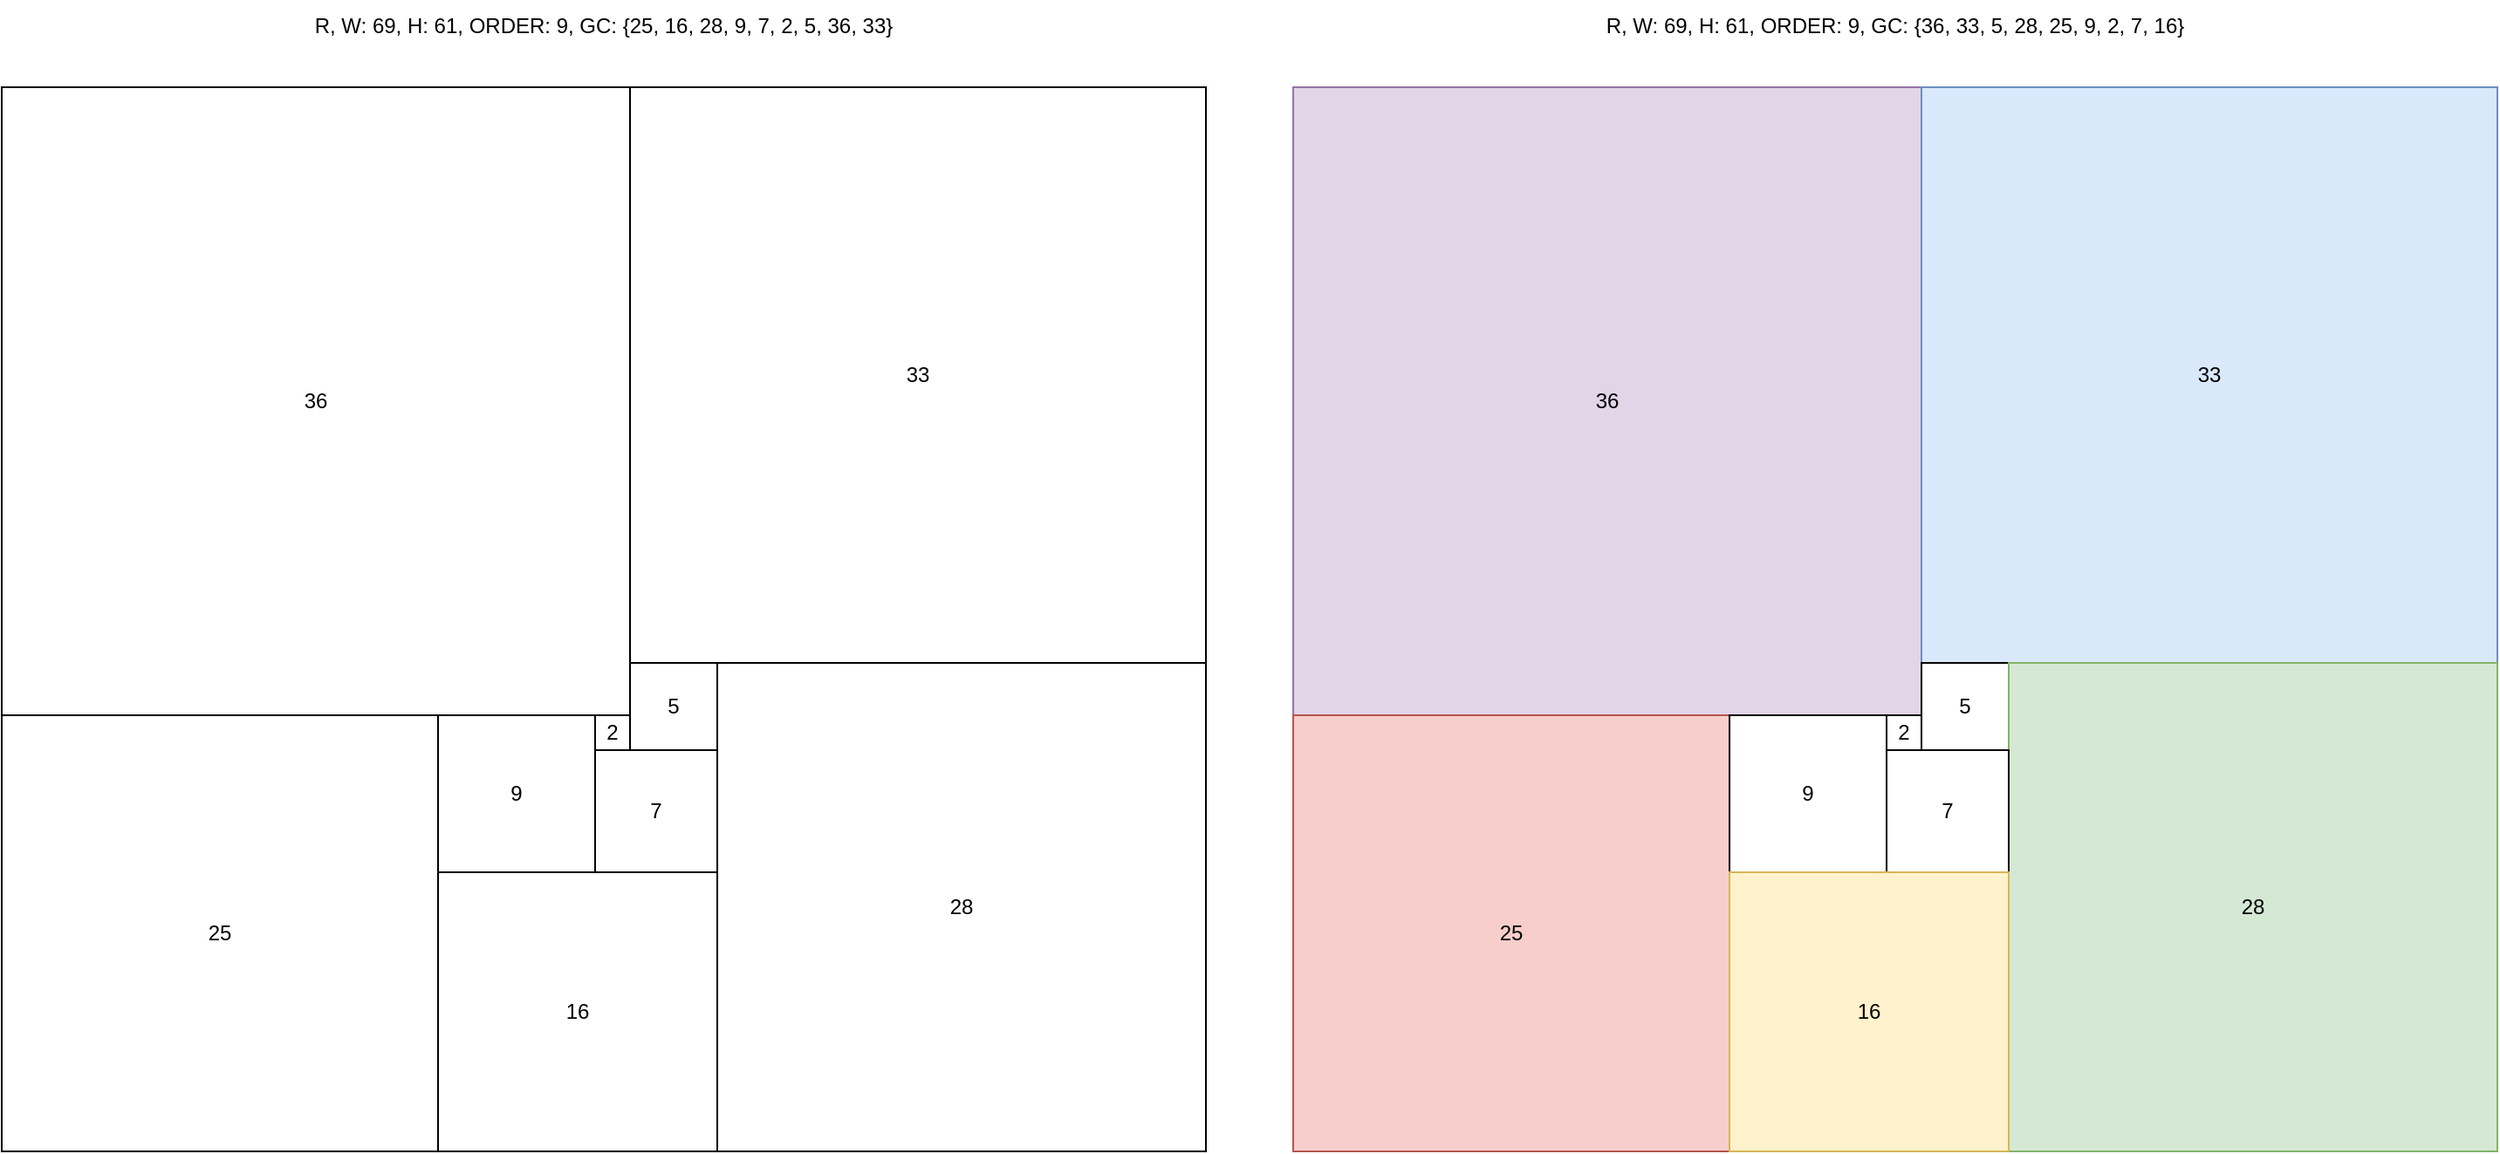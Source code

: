 <mxfile version="21.2.1" type="device">
  <diagram name="Page-1" id="H1nZVYqxkzLZFgEqRADx">
    <mxGraphModel dx="-1040" dy="1338" grid="1" gridSize="10" guides="1" tooltips="1" connect="1" arrows="1" fold="1" page="1" pageScale="1" pageWidth="850" pageHeight="1100" math="0" shadow="0">
      <root>
        <mxCell id="0" />
        <mxCell id="1" parent="0" />
        <mxCell id="AsBp8XiL8Dx4Y6rQVwFH-71" value="R, W: 69, H: 61, ORDER: 9, GC: {25, 16, 28, 9, 7, 2, 5, 36, 33} " style="text;html=1;strokeColor=none;fillColor=none;align=center;verticalAlign=middle;whiteSpace=wrap;rounded=0;" parent="1" vertex="1">
          <mxGeometry x="2270" width="690" height="30" as="geometry" />
        </mxCell>
        <mxCell id="761dnnyQ54j-Cl0NHfQN-72" value="36" style="rounded=0;whiteSpace=wrap;html=1;" parent="1" vertex="1">
          <mxGeometry x="2270" y="50" width="360" height="360" as="geometry" />
        </mxCell>
        <mxCell id="761dnnyQ54j-Cl0NHfQN-73" value="33" style="rounded=0;whiteSpace=wrap;html=1;" parent="1" vertex="1">
          <mxGeometry x="2630" y="50" width="330" height="330" as="geometry" />
        </mxCell>
        <mxCell id="761dnnyQ54j-Cl0NHfQN-74" value="5" style="rounded=0;whiteSpace=wrap;html=1;" parent="1" vertex="1">
          <mxGeometry x="2630" y="380" width="50" height="50" as="geometry" />
        </mxCell>
        <mxCell id="761dnnyQ54j-Cl0NHfQN-75" value="28" style="rounded=0;whiteSpace=wrap;html=1;" parent="1" vertex="1">
          <mxGeometry x="2680" y="380" width="280" height="280" as="geometry" />
        </mxCell>
        <mxCell id="761dnnyQ54j-Cl0NHfQN-76" value="25" style="rounded=0;whiteSpace=wrap;html=1;" parent="1" vertex="1">
          <mxGeometry x="2270" y="410" width="250" height="250" as="geometry" />
        </mxCell>
        <mxCell id="761dnnyQ54j-Cl0NHfQN-77" value="9" style="rounded=0;whiteSpace=wrap;html=1;" parent="1" vertex="1">
          <mxGeometry x="2520" y="410" width="90" height="90" as="geometry" />
        </mxCell>
        <mxCell id="761dnnyQ54j-Cl0NHfQN-78" value="2" style="rounded=0;whiteSpace=wrap;html=1;" parent="1" vertex="1">
          <mxGeometry x="2610" y="410" width="20" height="20" as="geometry" />
        </mxCell>
        <mxCell id="761dnnyQ54j-Cl0NHfQN-79" value="7" style="rounded=0;whiteSpace=wrap;html=1;" parent="1" vertex="1">
          <mxGeometry x="2610" y="430" width="70" height="70" as="geometry" />
        </mxCell>
        <mxCell id="761dnnyQ54j-Cl0NHfQN-80" value="16" style="rounded=0;whiteSpace=wrap;html=1;" parent="1" vertex="1">
          <mxGeometry x="2520" y="500" width="160" height="160" as="geometry" />
        </mxCell>
        <mxCell id="JnONakXgymLnmZDKUP1H-11" value="R, W: 69, H: 61, ORDER: 9, GC: {36, 33, 5, 28, 25, 9, 2, 7, 16} " style="text;html=1;strokeColor=none;fillColor=none;align=center;verticalAlign=middle;whiteSpace=wrap;rounded=0;" parent="1" vertex="1">
          <mxGeometry x="3010" width="690" height="30" as="geometry" />
        </mxCell>
        <mxCell id="JnONakXgymLnmZDKUP1H-12" value="36" style="rounded=0;whiteSpace=wrap;html=1;fillColor=#e1d5e7;strokeColor=#9673a6;" parent="1" vertex="1">
          <mxGeometry x="3010" y="50" width="360" height="360" as="geometry" />
        </mxCell>
        <mxCell id="JnONakXgymLnmZDKUP1H-13" value="33" style="rounded=0;whiteSpace=wrap;html=1;fillColor=#dae8fc;strokeColor=#6c8ebf;" parent="1" vertex="1">
          <mxGeometry x="3370" y="50" width="330" height="330" as="geometry" />
        </mxCell>
        <mxCell id="JnONakXgymLnmZDKUP1H-14" value="5" style="rounded=0;whiteSpace=wrap;html=1;" parent="1" vertex="1">
          <mxGeometry x="3370" y="380" width="50" height="50" as="geometry" />
        </mxCell>
        <mxCell id="JnONakXgymLnmZDKUP1H-15" value="28" style="rounded=0;whiteSpace=wrap;html=1;fillColor=#d5e8d4;strokeColor=#82b366;" parent="1" vertex="1">
          <mxGeometry x="3420" y="380" width="280" height="280" as="geometry" />
        </mxCell>
        <mxCell id="JnONakXgymLnmZDKUP1H-16" value="25" style="rounded=0;whiteSpace=wrap;html=1;fillColor=#f8cecc;strokeColor=#b85450;" parent="1" vertex="1">
          <mxGeometry x="3010" y="410" width="250" height="250" as="geometry" />
        </mxCell>
        <mxCell id="JnONakXgymLnmZDKUP1H-17" value="9" style="rounded=0;whiteSpace=wrap;html=1;" parent="1" vertex="1">
          <mxGeometry x="3260" y="410" width="90" height="90" as="geometry" />
        </mxCell>
        <mxCell id="JnONakXgymLnmZDKUP1H-18" value="2" style="rounded=0;whiteSpace=wrap;html=1;" parent="1" vertex="1">
          <mxGeometry x="3350" y="410" width="20" height="20" as="geometry" />
        </mxCell>
        <mxCell id="JnONakXgymLnmZDKUP1H-19" value="7" style="rounded=0;whiteSpace=wrap;html=1;" parent="1" vertex="1">
          <mxGeometry x="3350" y="430" width="70" height="70" as="geometry" />
        </mxCell>
        <mxCell id="JnONakXgymLnmZDKUP1H-20" value="16" style="rounded=0;whiteSpace=wrap;html=1;fillColor=#fff2cc;strokeColor=#d6b656;" parent="1" vertex="1">
          <mxGeometry x="3260" y="500" width="160" height="160" as="geometry" />
        </mxCell>
      </root>
    </mxGraphModel>
  </diagram>
</mxfile>
